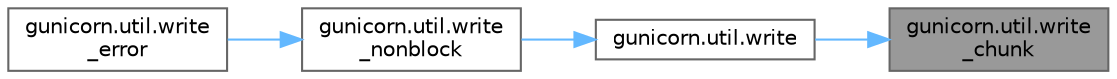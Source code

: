 digraph "gunicorn.util.write_chunk"
{
 // LATEX_PDF_SIZE
  bgcolor="transparent";
  edge [fontname=Helvetica,fontsize=10,labelfontname=Helvetica,labelfontsize=10];
  node [fontname=Helvetica,fontsize=10,shape=box,height=0.2,width=0.4];
  rankdir="RL";
  Node1 [id="Node000001",label="gunicorn.util.write\l_chunk",height=0.2,width=0.4,color="gray40", fillcolor="grey60", style="filled", fontcolor="black",tooltip=" "];
  Node1 -> Node2 [id="edge1_Node000001_Node000002",dir="back",color="steelblue1",style="solid",tooltip=" "];
  Node2 [id="Node000002",label="gunicorn.util.write",height=0.2,width=0.4,color="grey40", fillcolor="white", style="filled",URL="$namespacegunicorn_1_1util.html#a78a9fdb17c676f244ca9a3968e46203a",tooltip=" "];
  Node2 -> Node3 [id="edge2_Node000002_Node000003",dir="back",color="steelblue1",style="solid",tooltip=" "];
  Node3 [id="Node000003",label="gunicorn.util.write\l_nonblock",height=0.2,width=0.4,color="grey40", fillcolor="white", style="filled",URL="$namespacegunicorn_1_1util.html#a8302d6f937ec1aebccafd0de5c51c918",tooltip=" "];
  Node3 -> Node4 [id="edge3_Node000003_Node000004",dir="back",color="steelblue1",style="solid",tooltip=" "];
  Node4 [id="Node000004",label="gunicorn.util.write\l_error",height=0.2,width=0.4,color="grey40", fillcolor="white", style="filled",URL="$namespacegunicorn_1_1util.html#a439e26b52f143dc6573285103465feb7",tooltip=" "];
}
